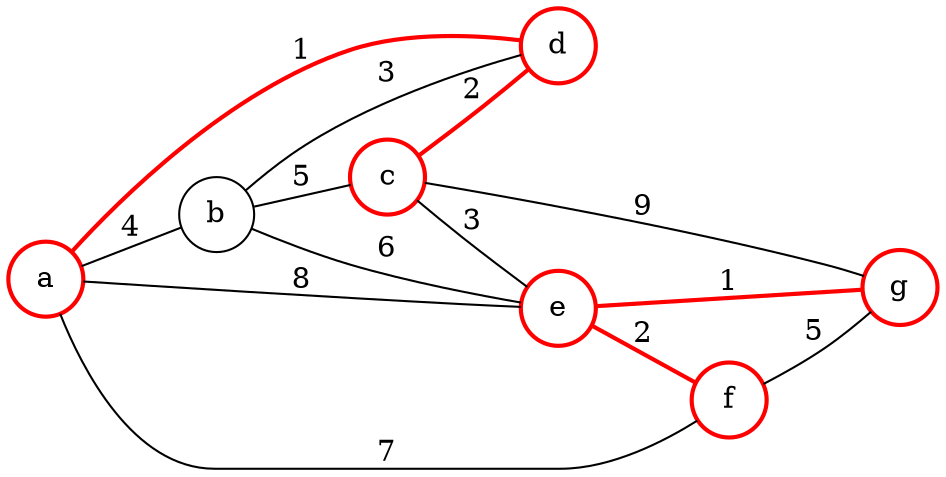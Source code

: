 graph G {rankdir=LR;
  a [shape="circle", label="a", pos="-1,0!", color=red, style=bold] ;
  b [shape="circle", label="b", pos="0,0!"] ;
  c [shape="circle", label="c", pos="1,0!", color=red, style=bold] ;
  d [shape="circle", label="d", pos="0,1!", color=red, style=bold] ;
  e [shape="circle", label="e", pos="0,-1!", color=red, style=bold] ;
  f [shape="circle", label="f", pos="-1,-1.5!", color=red, style=bold] ;
  g [shape="circle", label="g", pos="1,-1.5!", color=red, style=bold] ;

a -- b [label="4"];
a -- d [label="1", color=red, style=bold];
a -- e [label="8"];
a -- f [label="7"];
b -- d [label="3"];
b -- c [label="5"];
b -- e [label="6"];
c -- d [label="2", color=red, style=bold];
c -- e [label="3"];
c -- g [label="9"];
e -- f [label="2", color=red, style=bold];
e -- g [label="1", color=red, style=bold];
f -- g [label="5"];
}
